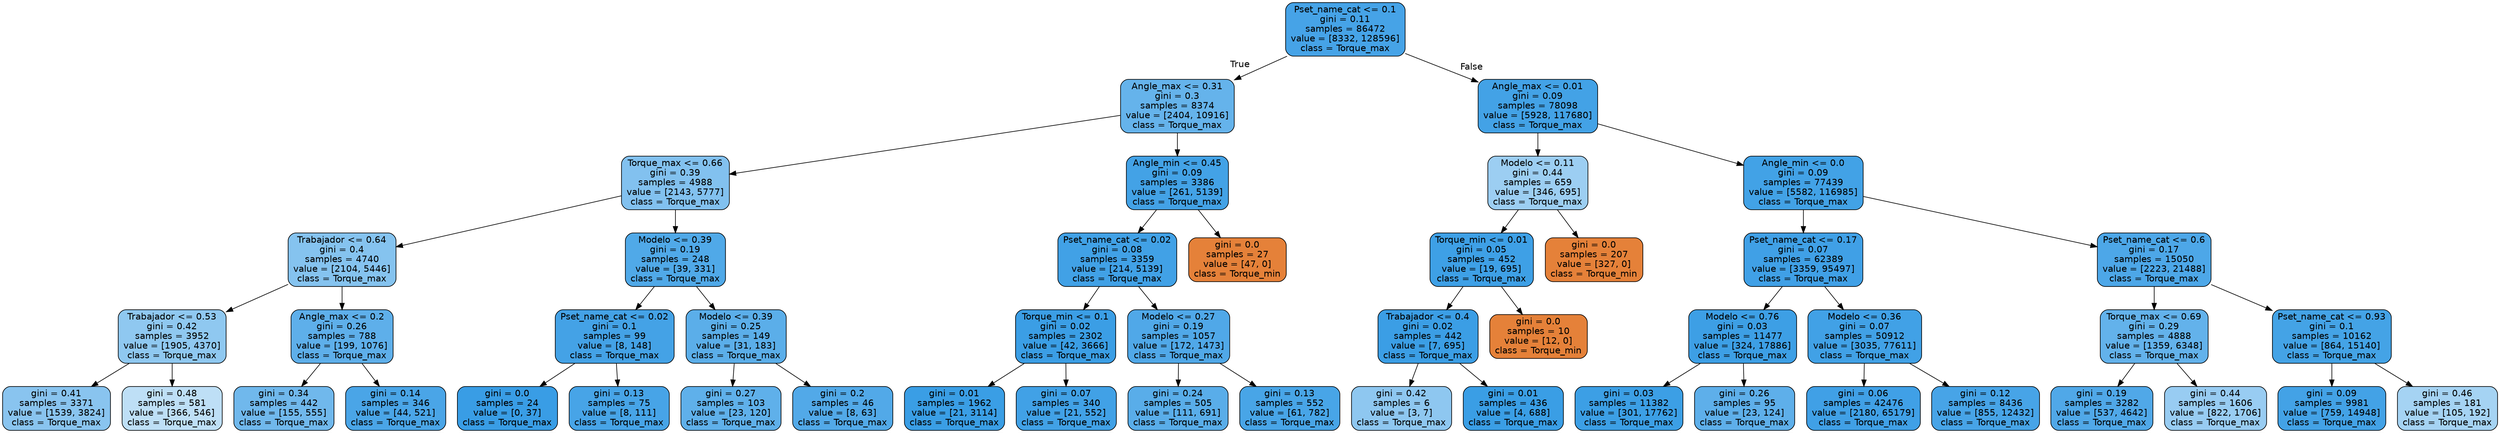 digraph Tree {
node [shape=box, style="filled, rounded", color="black", fontname=helvetica] ;
edge [fontname=helvetica] ;
0 [label="Pset_name_cat <= 0.1\ngini = 0.11\nsamples = 86472\nvalue = [8332, 128596]\nclass = Torque_max", fillcolor="#46a3e7"] ;
1 [label="Angle_max <= 0.31\ngini = 0.3\nsamples = 8374\nvalue = [2404, 10916]\nclass = Torque_max", fillcolor="#65b3eb"] ;
0 -> 1 [labeldistance=2.5, labelangle=45, headlabel="True"] ;
2 [label="Torque_max <= 0.66\ngini = 0.39\nsamples = 4988\nvalue = [2143, 5777]\nclass = Torque_max", fillcolor="#82c1ef"] ;
1 -> 2 ;
3 [label="Trabajador <= 0.64\ngini = 0.4\nsamples = 4740\nvalue = [2104, 5446]\nclass = Torque_max", fillcolor="#85c3ef"] ;
2 -> 3 ;
4 [label="Trabajador <= 0.53\ngini = 0.42\nsamples = 3952\nvalue = [1905, 4370]\nclass = Torque_max", fillcolor="#8fc8f0"] ;
3 -> 4 ;
5 [label="gini = 0.41\nsamples = 3371\nvalue = [1539, 3824]\nclass = Torque_max", fillcolor="#89c4ef"] ;
4 -> 5 ;
6 [label="gini = 0.48\nsamples = 581\nvalue = [366, 546]\nclass = Torque_max", fillcolor="#bedff6"] ;
4 -> 6 ;
7 [label="Angle_max <= 0.2\ngini = 0.26\nsamples = 788\nvalue = [199, 1076]\nclass = Torque_max", fillcolor="#5eafea"] ;
3 -> 7 ;
8 [label="gini = 0.34\nsamples = 442\nvalue = [155, 555]\nclass = Torque_max", fillcolor="#70b8ec"] ;
7 -> 8 ;
9 [label="gini = 0.14\nsamples = 346\nvalue = [44, 521]\nclass = Torque_max", fillcolor="#4aa5e7"] ;
7 -> 9 ;
10 [label="Modelo <= 0.39\ngini = 0.19\nsamples = 248\nvalue = [39, 331]\nclass = Torque_max", fillcolor="#50a9e8"] ;
2 -> 10 ;
11 [label="Pset_name_cat <= 0.02\ngini = 0.1\nsamples = 99\nvalue = [8, 148]\nclass = Torque_max", fillcolor="#44a2e6"] ;
10 -> 11 ;
12 [label="gini = 0.0\nsamples = 24\nvalue = [0, 37]\nclass = Torque_max", fillcolor="#399de5"] ;
11 -> 12 ;
13 [label="gini = 0.13\nsamples = 75\nvalue = [8, 111]\nclass = Torque_max", fillcolor="#47a4e7"] ;
11 -> 13 ;
14 [label="Modelo <= 0.39\ngini = 0.25\nsamples = 149\nvalue = [31, 183]\nclass = Torque_max", fillcolor="#5baee9"] ;
10 -> 14 ;
15 [label="gini = 0.27\nsamples = 103\nvalue = [23, 120]\nclass = Torque_max", fillcolor="#5fb0ea"] ;
14 -> 15 ;
16 [label="gini = 0.2\nsamples = 46\nvalue = [8, 63]\nclass = Torque_max", fillcolor="#52a9e8"] ;
14 -> 16 ;
17 [label="Angle_min <= 0.45\ngini = 0.09\nsamples = 3386\nvalue = [261, 5139]\nclass = Torque_max", fillcolor="#43a2e6"] ;
1 -> 17 ;
18 [label="Pset_name_cat <= 0.02\ngini = 0.08\nsamples = 3359\nvalue = [214, 5139]\nclass = Torque_max", fillcolor="#41a1e6"] ;
17 -> 18 ;
19 [label="Torque_min <= 0.1\ngini = 0.02\nsamples = 2302\nvalue = [42, 3666]\nclass = Torque_max", fillcolor="#3b9ee5"] ;
18 -> 19 ;
20 [label="gini = 0.01\nsamples = 1962\nvalue = [21, 3114]\nclass = Torque_max", fillcolor="#3a9ee5"] ;
19 -> 20 ;
21 [label="gini = 0.07\nsamples = 340\nvalue = [21, 552]\nclass = Torque_max", fillcolor="#41a1e6"] ;
19 -> 21 ;
22 [label="Modelo <= 0.27\ngini = 0.19\nsamples = 1057\nvalue = [172, 1473]\nclass = Torque_max", fillcolor="#50a8e8"] ;
18 -> 22 ;
23 [label="gini = 0.24\nsamples = 505\nvalue = [111, 691]\nclass = Torque_max", fillcolor="#59ade9"] ;
22 -> 23 ;
24 [label="gini = 0.13\nsamples = 552\nvalue = [61, 782]\nclass = Torque_max", fillcolor="#48a5e7"] ;
22 -> 24 ;
25 [label="gini = 0.0\nsamples = 27\nvalue = [47, 0]\nclass = Torque_min", fillcolor="#e58139"] ;
17 -> 25 ;
26 [label="Angle_max <= 0.01\ngini = 0.09\nsamples = 78098\nvalue = [5928, 117680]\nclass = Torque_max", fillcolor="#43a2e6"] ;
0 -> 26 [labeldistance=2.5, labelangle=-45, headlabel="False"] ;
27 [label="Modelo <= 0.11\ngini = 0.44\nsamples = 659\nvalue = [346, 695]\nclass = Torque_max", fillcolor="#9ccef2"] ;
26 -> 27 ;
28 [label="Torque_min <= 0.01\ngini = 0.05\nsamples = 452\nvalue = [19, 695]\nclass = Torque_max", fillcolor="#3ea0e6"] ;
27 -> 28 ;
29 [label="Trabajador <= 0.4\ngini = 0.02\nsamples = 442\nvalue = [7, 695]\nclass = Torque_max", fillcolor="#3b9ee5"] ;
28 -> 29 ;
30 [label="gini = 0.42\nsamples = 6\nvalue = [3, 7]\nclass = Torque_max", fillcolor="#8ec7f0"] ;
29 -> 30 ;
31 [label="gini = 0.01\nsamples = 436\nvalue = [4, 688]\nclass = Torque_max", fillcolor="#3a9ee5"] ;
29 -> 31 ;
32 [label="gini = 0.0\nsamples = 10\nvalue = [12, 0]\nclass = Torque_min", fillcolor="#e58139"] ;
28 -> 32 ;
33 [label="gini = 0.0\nsamples = 207\nvalue = [327, 0]\nclass = Torque_min", fillcolor="#e58139"] ;
27 -> 33 ;
34 [label="Angle_min <= 0.0\ngini = 0.09\nsamples = 77439\nvalue = [5582, 116985]\nclass = Torque_max", fillcolor="#42a2e6"] ;
26 -> 34 ;
35 [label="Pset_name_cat <= 0.17\ngini = 0.07\nsamples = 62389\nvalue = [3359, 95497]\nclass = Torque_max", fillcolor="#40a0e6"] ;
34 -> 35 ;
36 [label="Modelo <= 0.76\ngini = 0.03\nsamples = 11477\nvalue = [324, 17886]\nclass = Torque_max", fillcolor="#3d9fe5"] ;
35 -> 36 ;
37 [label="gini = 0.03\nsamples = 11382\nvalue = [301, 17762]\nclass = Torque_max", fillcolor="#3c9fe5"] ;
36 -> 37 ;
38 [label="gini = 0.26\nsamples = 95\nvalue = [23, 124]\nclass = Torque_max", fillcolor="#5eafea"] ;
36 -> 38 ;
39 [label="Modelo <= 0.36\ngini = 0.07\nsamples = 50912\nvalue = [3035, 77611]\nclass = Torque_max", fillcolor="#41a1e6"] ;
35 -> 39 ;
40 [label="gini = 0.06\nsamples = 42476\nvalue = [2180, 65179]\nclass = Torque_max", fillcolor="#40a0e6"] ;
39 -> 40 ;
41 [label="gini = 0.12\nsamples = 8436\nvalue = [855, 12432]\nclass = Torque_max", fillcolor="#47a4e7"] ;
39 -> 41 ;
42 [label="Pset_name_cat <= 0.6\ngini = 0.17\nsamples = 15050\nvalue = [2223, 21488]\nclass = Torque_max", fillcolor="#4da7e8"] ;
34 -> 42 ;
43 [label="Torque_max <= 0.69\ngini = 0.29\nsamples = 4888\nvalue = [1359, 6348]\nclass = Torque_max", fillcolor="#63b2eb"] ;
42 -> 43 ;
44 [label="gini = 0.19\nsamples = 3282\nvalue = [537, 4642]\nclass = Torque_max", fillcolor="#50a8e8"] ;
43 -> 44 ;
45 [label="gini = 0.44\nsamples = 1606\nvalue = [822, 1706]\nclass = Torque_max", fillcolor="#98ccf2"] ;
43 -> 45 ;
46 [label="Pset_name_cat <= 0.93\ngini = 0.1\nsamples = 10162\nvalue = [864, 15140]\nclass = Torque_max", fillcolor="#44a3e6"] ;
42 -> 46 ;
47 [label="gini = 0.09\nsamples = 9981\nvalue = [759, 14948]\nclass = Torque_max", fillcolor="#43a2e6"] ;
46 -> 47 ;
48 [label="gini = 0.46\nsamples = 181\nvalue = [105, 192]\nclass = Torque_max", fillcolor="#a5d3f3"] ;
46 -> 48 ;
}